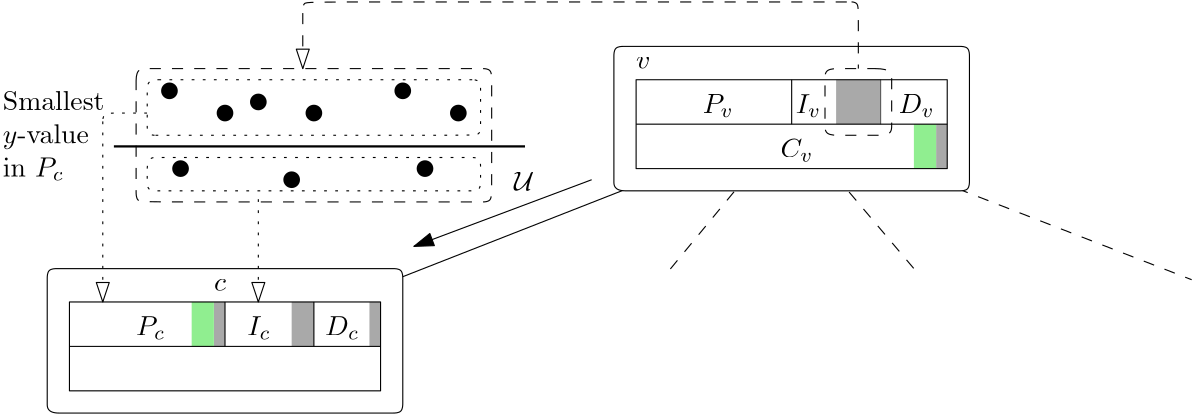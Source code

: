<?xml version="1.0"?>
<!DOCTYPE ipe SYSTEM "ipe.dtd">
<ipe version="70107" creator="Ipe 7.2.2">
<info created="D:20160503183544" modified="D:20160601093711"/>
<ipestyle name="basic">
<symbol name="arrow/arc(spx)">
<path stroke="sym-stroke" fill="sym-stroke" pen="sym-pen">
0 0 m
-1 0.333 l
-1 -0.333 l
h
</path>
</symbol>
<symbol name="arrow/farc(spx)">
<path stroke="sym-stroke" fill="white" pen="sym-pen">
0 0 m
-1 0.333 l
-1 -0.333 l
h
</path>
</symbol>
<symbol name="arrow/ptarc(spx)">
<path stroke="sym-stroke" fill="sym-stroke" pen="sym-pen">
0 0 m
-1 0.333 l
-0.8 0 l
-1 -0.333 l
h
</path>
</symbol>
<symbol name="arrow/fptarc(spx)">
<path stroke="sym-stroke" fill="white" pen="sym-pen">
0 0 m
-1 0.333 l
-0.8 0 l
-1 -0.333 l
h
</path>
</symbol>
<symbol name="mark/circle(sx)" transformations="translations">
<path fill="sym-stroke">
0.6 0 0 0.6 0 0 e
0.4 0 0 0.4 0 0 e
</path>
</symbol>
<symbol name="mark/disk(sx)" transformations="translations">
<path fill="sym-stroke">
0.6 0 0 0.6 0 0 e
</path>
</symbol>
<symbol name="mark/fdisk(sfx)" transformations="translations">
<group>
<path fill="sym-fill">
0.5 0 0 0.5 0 0 e
</path>
<path fill="sym-stroke" fillrule="eofill">
0.6 0 0 0.6 0 0 e
0.4 0 0 0.4 0 0 e
</path>
</group>
</symbol>
<symbol name="mark/box(sx)" transformations="translations">
<path fill="sym-stroke" fillrule="eofill">
-0.6 -0.6 m
0.6 -0.6 l
0.6 0.6 l
-0.6 0.6 l
h
-0.4 -0.4 m
0.4 -0.4 l
0.4 0.4 l
-0.4 0.4 l
h
</path>
</symbol>
<symbol name="mark/square(sx)" transformations="translations">
<path fill="sym-stroke">
-0.6 -0.6 m
0.6 -0.6 l
0.6 0.6 l
-0.6 0.6 l
h
</path>
</symbol>
<symbol name="mark/fsquare(sfx)" transformations="translations">
<group>
<path fill="sym-fill">
-0.5 -0.5 m
0.5 -0.5 l
0.5 0.5 l
-0.5 0.5 l
h
</path>
<path fill="sym-stroke" fillrule="eofill">
-0.6 -0.6 m
0.6 -0.6 l
0.6 0.6 l
-0.6 0.6 l
h
-0.4 -0.4 m
0.4 -0.4 l
0.4 0.4 l
-0.4 0.4 l
h
</path>
</group>
</symbol>
<symbol name="mark/cross(sx)" transformations="translations">
<group>
<path fill="sym-stroke">
-0.43 -0.57 m
0.57 0.43 l
0.43 0.57 l
-0.57 -0.43 l
h
</path>
<path fill="sym-stroke">
-0.43 0.57 m
0.57 -0.43 l
0.43 -0.57 l
-0.57 0.43 l
h
</path>
</group>
</symbol>
<symbol name="arrow/fnormal(spx)">
<path stroke="sym-stroke" fill="white" pen="sym-pen">
0 0 m
-1 0.333 l
-1 -0.333 l
h
</path>
</symbol>
<symbol name="arrow/pointed(spx)">
<path stroke="sym-stroke" fill="sym-stroke" pen="sym-pen">
0 0 m
-1 0.333 l
-0.8 0 l
-1 -0.333 l
h
</path>
</symbol>
<symbol name="arrow/fpointed(spx)">
<path stroke="sym-stroke" fill="white" pen="sym-pen">
0 0 m
-1 0.333 l
-0.8 0 l
-1 -0.333 l
h
</path>
</symbol>
<symbol name="arrow/linear(spx)">
<path stroke="sym-stroke" pen="sym-pen">
-1 0.333 m
0 0 l
-1 -0.333 l
</path>
</symbol>
<symbol name="arrow/fdouble(spx)">
<path stroke="sym-stroke" fill="white" pen="sym-pen">
0 0 m
-1 0.333 l
-1 -0.333 l
h
-1 0 m
-2 0.333 l
-2 -0.333 l
h
</path>
</symbol>
<symbol name="arrow/double(spx)">
<path stroke="sym-stroke" fill="sym-stroke" pen="sym-pen">
0 0 m
-1 0.333 l
-1 -0.333 l
h
-1 0 m
-2 0.333 l
-2 -0.333 l
h
</path>
</symbol>
<pen name="heavier" value="0.8"/>
<pen name="fat" value="1.2"/>
<pen name="ultrafat" value="2"/>
<symbolsize name="large" value="5"/>
<symbolsize name="small" value="2"/>
<symbolsize name="tiny" value="1.1"/>
<arrowsize name="large" value="10"/>
<arrowsize name="small" value="5"/>
<arrowsize name="tiny" value="3"/>
<color name="red" value="1 0 0"/>
<color name="green" value="0 1 0"/>
<color name="blue" value="0 0 1"/>
<color name="yellow" value="1 1 0"/>
<color name="orange" value="1 0.647 0"/>
<color name="gold" value="1 0.843 0"/>
<color name="purple" value="0.627 0.125 0.941"/>
<color name="gray" value="0.745"/>
<color name="brown" value="0.647 0.165 0.165"/>
<color name="navy" value="0 0 0.502"/>
<color name="pink" value="1 0.753 0.796"/>
<color name="seagreen" value="0.18 0.545 0.341"/>
<color name="turquoise" value="0.251 0.878 0.816"/>
<color name="violet" value="0.933 0.51 0.933"/>
<color name="darkblue" value="0 0 0.545"/>
<color name="darkcyan" value="0 0.545 0.545"/>
<color name="darkgray" value="0.663"/>
<color name="darkgreen" value="0 0.392 0"/>
<color name="darkmagenta" value="0.545 0 0.545"/>
<color name="darkorange" value="1 0.549 0"/>
<color name="darkred" value="0.545 0 0"/>
<color name="lightblue" value="0.678 0.847 0.902"/>
<color name="lightcyan" value="0.878 1 1"/>
<color name="lightgray" value="0.827"/>
<color name="lightgreen" value="0.565 0.933 0.565"/>
<color name="lightyellow" value="1 1 0.878"/>
<dashstyle name="dashed" value="[4] 0"/>
<dashstyle name="dotted" value="[1 3] 0"/>
<dashstyle name="dash dotted" value="[4 2 1 2] 0"/>
<dashstyle name="dash dot dotted" value="[4 2 1 2 1 2] 0"/>
<textsize name="large" value="\large"/>
<textsize name="Large" value="\Large"/>
<textsize name="LARGE" value="\LARGE"/>
<textsize name="huge" value="\huge"/>
<textsize name="Huge" value="\Huge"/>
<textsize name="small" value="\small"/>
<textsize name="footnote" value="\footnotesize"/>
<textsize name="tiny" value="\tiny"/>
<textstyle name="center" begin="\begin{center}" end="\end{center}"/>
<textstyle name="itemize" begin="\begin{itemize}" end="\end{itemize}"/>
<textstyle name="item" begin="\begin{itemize}\item{}" end="\end{itemize}"/>
<gridsize name="4 pts" value="4"/>
<gridsize name="8 pts (~3 mm)" value="8"/>
<gridsize name="16 pts (~6 mm)" value="16"/>
<gridsize name="32 pts (~12 mm)" value="32"/>
<gridsize name="10 pts (~3.5 mm)" value="10"/>
<gridsize name="20 pts (~7 mm)" value="20"/>
<gridsize name="14 pts (~5 mm)" value="14"/>
<gridsize name="28 pts (~10 mm)" value="28"/>
<gridsize name="56 pts (~20 mm)" value="56"/>
<anglesize name="90 deg" value="90"/>
<anglesize name="60 deg" value="60"/>
<anglesize name="45 deg" value="45"/>
<anglesize name="30 deg" value="30"/>
<anglesize name="22.5 deg" value="22.5"/>
<opacity name="10%" value="0.1"/>
<opacity name="30%" value="0.3"/>
<opacity name="50%" value="0.5"/>
<opacity name="75%" value="0.75"/>
<tiling name="falling" angle="-60" step="4" width="1"/>
<tiling name="rising" angle="30" step="4" width="1"/>
</ipestyle>
<page>
<layer name="alpha"/>
<view layers="alpha" active="alpha"/>
<path layer="alpha" matrix="1.04082 0 0 1 4.89796 -96" stroke="black" fill="white">
272 784 m
76 704 l
76 704 l
76 704 l
</path>
<path matrix="0.685294 0.00675238 -0.00629251 0.651406 106.142 175.791" stroke="black" fill="white" dash="dashed">
272 784 m
208 704 l
208 704 l
</path>
<path matrix="0.647059 0 0 0.65 112 178.4" stroke="black" fill="white" dash="dashed">
272 784 m
340 704 l
340 704 l
</path>
<path matrix="0.72 0 0 0.7 92.16 139.2" stroke="black" fill="white" dash="dashed">
272 784 m
472 704 l
472 704 l
</path>
<path matrix="1.06667 0 0 1.08333 -19.2 -59.6667" stroke="black" fill="white">
232 668 m
228 668
228 672
228 672
228 712
228 712
228 716
232 716
232 716
344 716
344 716
348 716
348 712
348 712
348 672
348 672
348 668
344 668
344 668
232 668
232 668 c
</path>
<path matrix="1 0 0 1 32 -96" stroke="black">
256 800 m
256 784 l
</path>
<path matrix="1 0 0 1 32 -96" stroke="black">
288 800 m
288 784 l
</path>
<text matrix="1 0 0 1 26.4912 -96" transformations="translations" pos="300 788" stroke="black" type="label" width="12.982" height="6.812" depth="1.49" valign="baseline">$D_v$</text>
<text matrix="1 0 0 1 -52 -4" transformations="translations" pos="284 712" stroke="black" type="label" width="5.187" height="4.289" depth="0" valign="baseline">$v$</text>
<text matrix="1 0 0 1 21.4602 -96.0508" transformations="translations" pos="268 788" stroke="black" type="label" width="9.113" height="6.812" depth="1.49" valign="baseline">$I_{v}$</text>
<text matrix="1 0 0 1 24 -100" transformations="translations" pos="232 792" stroke="black" type="label" width="11.13" height="6.812" depth="1.49" valign="baseline">$P_{v}$</text>
<text matrix="1 0 0 1 0 -4" transformations="translations" pos="284 680" stroke="black" type="label" width="11.854" height="6.812" depth="1.49" valign="baseline">$C_{v}$</text>
<path matrix="2 0 0 1 -368 0" fill="darkgray">
344 704 m
344 688 l
336 688 l
336 704 l
h
</path>
<path matrix="0.5 0 0 1 172 -16" fill="darkgray">
344 704 m
344 688 l
336 688 l
336 704 l
h
</path>
<path matrix="1.06667 0 0 1.08333 -223.2 -139.667" stroke="black" fill="white">
232 668 m
228 668
228 672
228 672
228 712
228 712
228 716
232 716
232 716
344 716
344 716
348 716
348 712
348 712
348 672
348 672
348 668
344 668
344 668
232 668
232 668 c
</path>
<text matrix="1 0 0 1 -180 -180" transformations="translations" pos="232 792" stroke="black" type="label" width="10.455" height="6.812" depth="1.49" valign="baseline">$P_c$</text>
<text matrix="1 0 0 1 -180 -176" transformations="translations" pos="300 788" stroke="black" type="label" width="12.307" height="6.812" depth="1.49" valign="baseline">$D_{c}$</text>
<path fill="darkgray">
140 624 m
140 608 l
136 608 l
136 624 l
h
</path>
<path fill="darkgray">
116 624 m
116 608 l
108 608 l
108 624 l
h
</path>
<path matrix="0.5 0 0 1 42 0" fill="darkgray">
84 624 m
84 608 l
76 608 l
76 624 l
h
</path>
<text matrix="1 0 0 1 -204 -84" transformations="translations" pos="284 712" stroke="black" type="label" width="4.311" height="4.289" depth="0" valign="baseline">$c$</text>
<path matrix="1 0 0 1 -172 -176" stroke="black">
256 800 m
256 784 l
</path>
<path matrix="1 0 0 1 -172 -176" stroke="black">
288 800 m
288 784 l
</path>
<text matrix="1 0 0 1 -176 -176" transformations="translations" pos="268 788" stroke="black" type="label" width="8.438" height="6.812" depth="1.49" valign="baseline">$I_{c}$</text>
<path matrix="1 0 0 1.09091 0 -64.3636" stroke="black" fill="white" dash="dashed">
52 704 m
52 708
56 708
56 708
176 708
176 708
180 708
180 704
180 704
180 668
180 664
176 664
176 664
56 664
52 664
52 668
52 668
52 704
52 704
52 704
52 704 c
</path>
<path matrix="0.862069 0 0 1 15.4483 0" stroke="black" dash="dashed" rarrow="farc/normal">
112 708 m
112 724
112 732
112 728
112 732
116 732
340 732
344 732
340 732
344 732
344 728
344 708
344 708 c
</path>
<path matrix="1.02778 0 0 1 -1.22222 -4" stroke="black" pen="heavier">
44 684 m
188 684 l
188 684 l
</path>
<text matrix="0.642857 0 0 1 -6.28571 36" transformations="translations" pos="16 664" stroke="black" type="minipage" width="56" height="18.643" depth="13.68" valign="top">Smallest\\
$y$-value\\
in $P_c$
</text>
<text matrix="1 0 0 1 -4 -24" transformations="translations" pos="192 688" stroke="black" type="label" width="7.224" height="6.808" depth="0" valign="baseline">$\mathcal{U}$</text>
<path stroke="black" rarrow="normal/normal">
152 644 m
216 668 l
216 668 l
</path>
<use name="mark/disk(sx)" pos="64 700" size="large" stroke="black"/>
<use matrix="1 0 0 1 0 4" name="mark/disk(sx)" pos="84 688" size="large" stroke="black"/>
<use name="mark/disk(sx)" pos="96 696" size="large" stroke="black"/>
<use name="mark/disk(sx)" pos="116 692" size="large" stroke="black"/>
<use name="mark/disk(sx)" pos="148 700" size="large" stroke="black"/>
<use name="mark/disk(sx)" pos="168 692" size="large" stroke="black"/>
<use matrix="1 0 0 1 0 -4" name="mark/disk(sx)" pos="68 676" size="large" stroke="black"/>
<use name="mark/disk(sx)" pos="156 672" size="large" stroke="black"/>
<use name="mark/disk(sx)" pos="108 668" size="large" stroke="black"/>
<path stroke="black" dash="dotted">
60 704 m
172 704
176 704
172 704
176 704
176 700
176 700
176 692
176 692
176 688
176 688
176 684
172 684
60 684
56 684
60 684
56 684
56 688
56 688
56 700
56 704
60 704
60 704 c
</path>
<path stroke="black" dash="dotted">
56 672 m
56 676
60 676
60 676
168 676
168 676
172 676
172 676
176 676
176 672
176 672
176 668
176 668
176 664
172 664
172 664
60 664
60 664
56 664
56 668
56 672
56 672 c
</path>
<path stroke="black" dash="dotted" rarrow="farc/normal">
40 624 m
40 688
40 692
40 688
40 692
44 692
56 692
56 692 c
</path>
<path matrix="1 0 0 1 -4 0" fill="lightgreen">
84 624 m
84 608 l
76 608 l
76 624 l
h
</path>
<path matrix="1 0 0 1 256 64" fill="lightgreen">
84 624 m
84 608 l
76 608 l
76 624 l
h
</path>
<path matrix="1.16667 0 0 1 -29.333 -96" stroke="black">
224 784 m
320 784 l
</path>
<path matrix="1.16667 0 0 1 26.667 -80" stroke="black">
176 784 m
176 752 l
272 752 l
272 784 l
h
</path>
<path matrix="1.5 0 0 1 -198 0" stroke="black" dash="dashed">
344 708 m
348 708
348 704
348 704
348 688
348 688
348 684
344 684
344 684
336 684
336 684
332 684
332 688
332 688
332 704
332 704
332 708
336 708
336 708
344 708
344 708 c
</path>
<path matrix="1.16667 0 0 1 -233.333 -176" stroke="black">
224 784 m
320 784 l
</path>
<path matrix="1.16667 0 0 1 -177.333 -160" stroke="black">
176 784 m
176 752 l
272 752 l
272 784 l
h
</path>
<path stroke="black" dash="dotted" rarrow="farc/normal">
96 624 m
96 664 l
96 664 l
</path>
</page>
</ipe>
